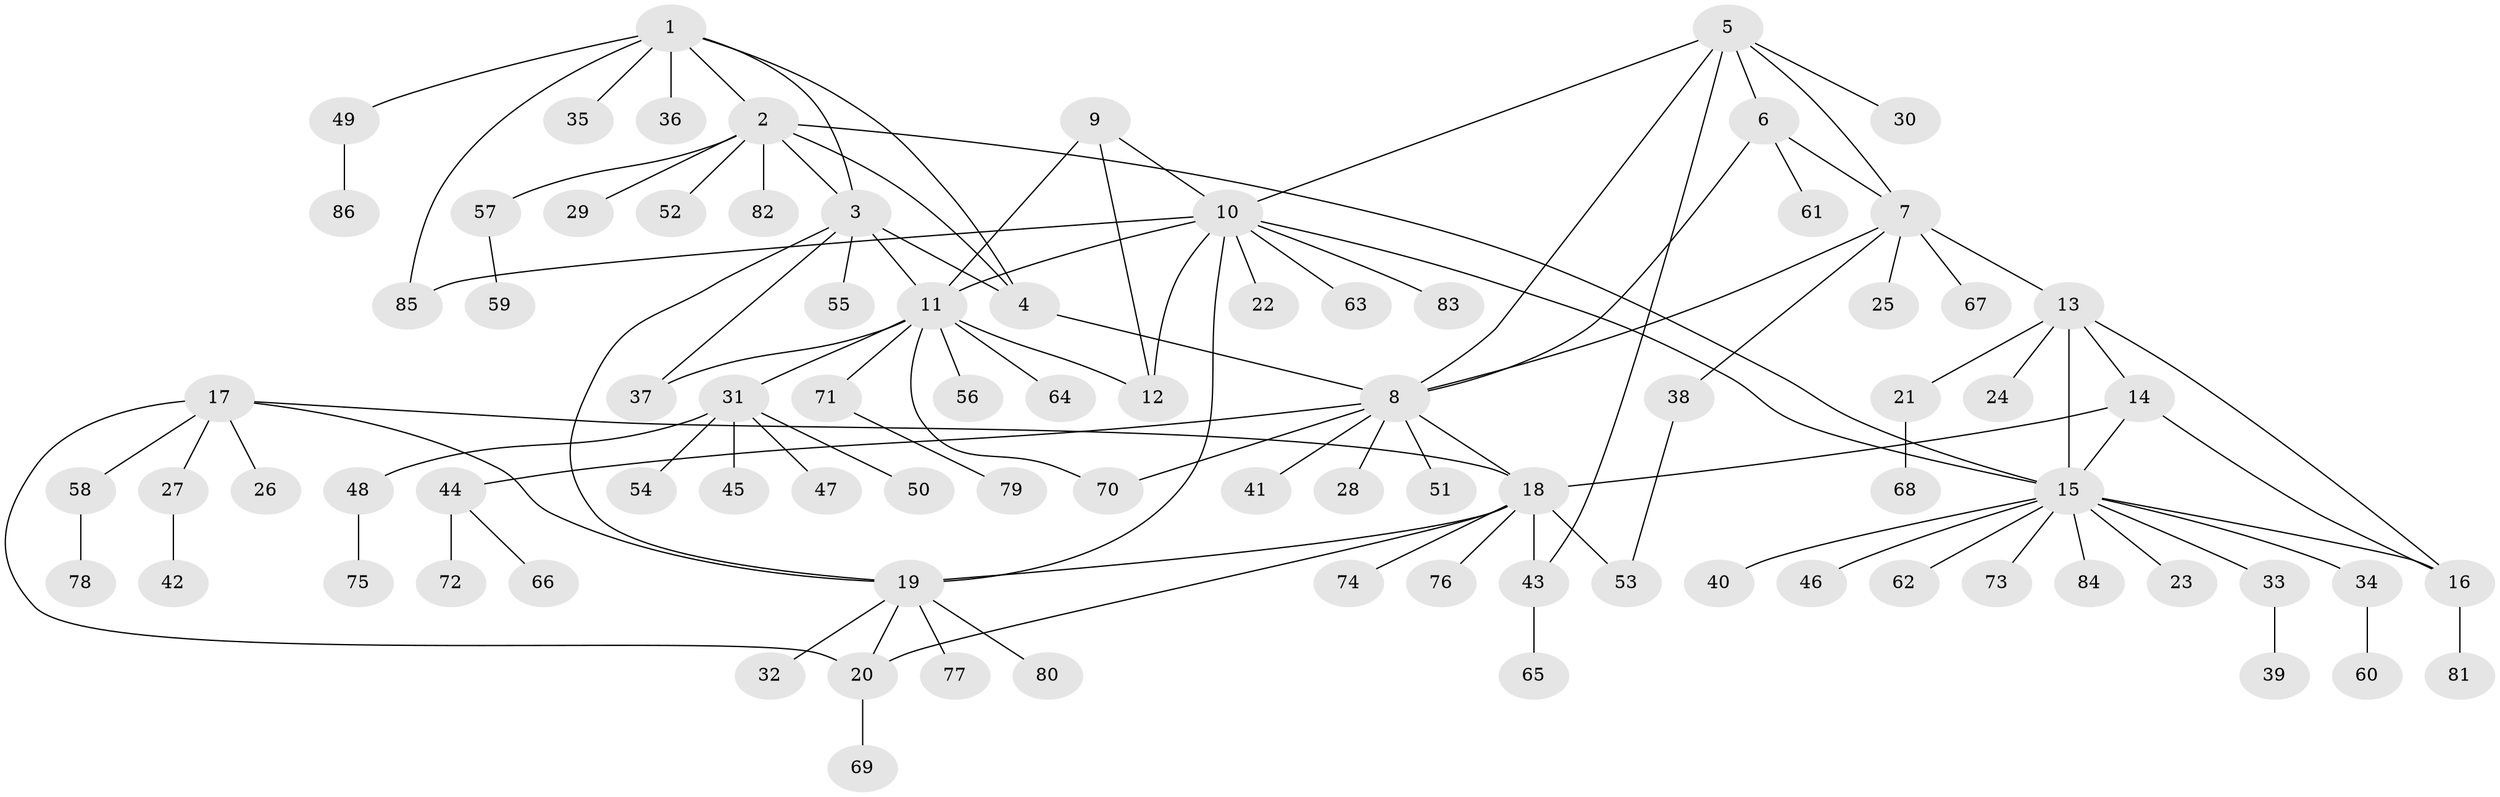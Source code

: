// Generated by graph-tools (version 1.1) at 2025/02/03/09/25 03:02:50]
// undirected, 86 vertices, 111 edges
graph export_dot {
graph [start="1"]
  node [color=gray90,style=filled];
  1;
  2;
  3;
  4;
  5;
  6;
  7;
  8;
  9;
  10;
  11;
  12;
  13;
  14;
  15;
  16;
  17;
  18;
  19;
  20;
  21;
  22;
  23;
  24;
  25;
  26;
  27;
  28;
  29;
  30;
  31;
  32;
  33;
  34;
  35;
  36;
  37;
  38;
  39;
  40;
  41;
  42;
  43;
  44;
  45;
  46;
  47;
  48;
  49;
  50;
  51;
  52;
  53;
  54;
  55;
  56;
  57;
  58;
  59;
  60;
  61;
  62;
  63;
  64;
  65;
  66;
  67;
  68;
  69;
  70;
  71;
  72;
  73;
  74;
  75;
  76;
  77;
  78;
  79;
  80;
  81;
  82;
  83;
  84;
  85;
  86;
  1 -- 2;
  1 -- 3;
  1 -- 4;
  1 -- 35;
  1 -- 36;
  1 -- 49;
  1 -- 85;
  2 -- 3;
  2 -- 4;
  2 -- 15;
  2 -- 29;
  2 -- 52;
  2 -- 57;
  2 -- 82;
  3 -- 4;
  3 -- 11;
  3 -- 19;
  3 -- 37;
  3 -- 55;
  4 -- 8;
  5 -- 6;
  5 -- 7;
  5 -- 8;
  5 -- 10;
  5 -- 30;
  5 -- 43;
  6 -- 7;
  6 -- 8;
  6 -- 61;
  7 -- 8;
  7 -- 13;
  7 -- 25;
  7 -- 38;
  7 -- 67;
  8 -- 18;
  8 -- 28;
  8 -- 41;
  8 -- 44;
  8 -- 51;
  8 -- 70;
  9 -- 10;
  9 -- 11;
  9 -- 12;
  10 -- 11;
  10 -- 12;
  10 -- 15;
  10 -- 19;
  10 -- 22;
  10 -- 63;
  10 -- 83;
  10 -- 85;
  11 -- 12;
  11 -- 31;
  11 -- 37;
  11 -- 56;
  11 -- 64;
  11 -- 70;
  11 -- 71;
  13 -- 14;
  13 -- 15;
  13 -- 16;
  13 -- 21;
  13 -- 24;
  14 -- 15;
  14 -- 16;
  14 -- 18;
  15 -- 16;
  15 -- 23;
  15 -- 33;
  15 -- 34;
  15 -- 40;
  15 -- 46;
  15 -- 62;
  15 -- 73;
  15 -- 84;
  16 -- 81;
  17 -- 18;
  17 -- 19;
  17 -- 20;
  17 -- 26;
  17 -- 27;
  17 -- 58;
  18 -- 19;
  18 -- 20;
  18 -- 43;
  18 -- 53;
  18 -- 74;
  18 -- 76;
  19 -- 20;
  19 -- 32;
  19 -- 77;
  19 -- 80;
  20 -- 69;
  21 -- 68;
  27 -- 42;
  31 -- 45;
  31 -- 47;
  31 -- 48;
  31 -- 50;
  31 -- 54;
  33 -- 39;
  34 -- 60;
  38 -- 53;
  43 -- 65;
  44 -- 66;
  44 -- 72;
  48 -- 75;
  49 -- 86;
  57 -- 59;
  58 -- 78;
  71 -- 79;
}
